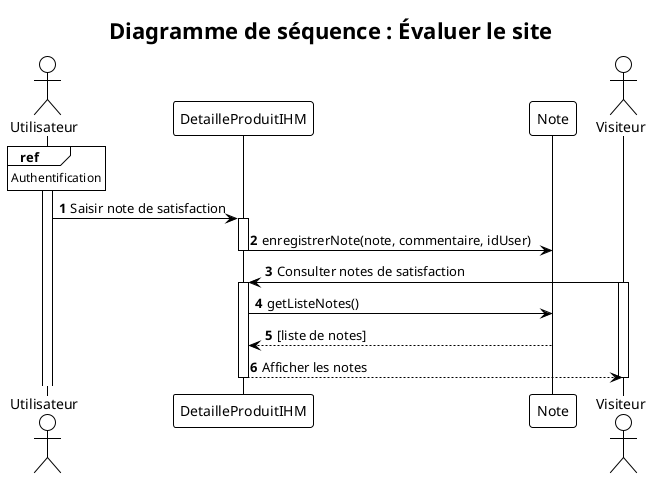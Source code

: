 @startuml
!theme plain
autonumber

actor "Utilisateur" as U
participant "DetailleProduitIHM" as DPIHM
participant "Note" as N
actor "Visiteur" as V

title Diagramme de séquence : Évaluer le site
activate U
ref over U : Authentification

U -> DPIHM : Saisir note de satisfaction
activate DPIHM
DPIHM -> N : enregistrerNote(note, commentaire, idUser)
deactivate DPIHM


V -> DPIHM : Consulter notes de satisfaction
activate V
activate DPIHM
DPIHM -> N : getListeNotes()
N --> DPIHM : [liste de notes]
DPIHM --> V : Afficher les notes
deactivate DPIHM
deactivate V
@enduml